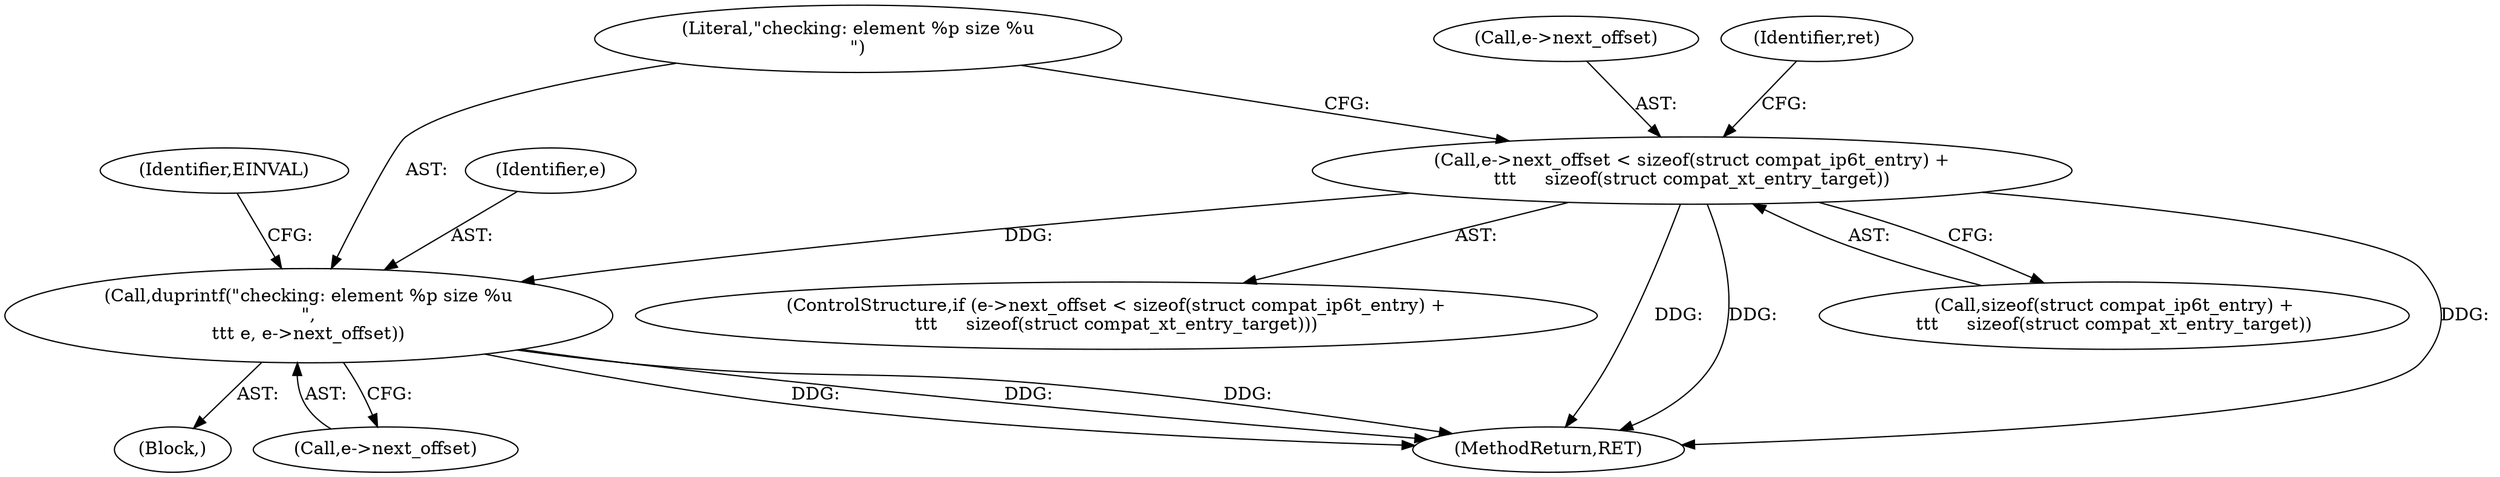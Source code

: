 digraph "0_linux_6e94e0cfb0887e4013b3b930fa6ab1fe6bb6ba91_3@pointer" {
"1000143" [label="(Call,duprintf(\"checking: element %p size %u\n\",\n\t\t\t e, e->next_offset))"];
"1000133" [label="(Call,e->next_offset < sizeof(struct compat_ip6t_entry) +\n\t\t\t     sizeof(struct compat_xt_entry_target))"];
"1000143" [label="(Call,duprintf(\"checking: element %p size %u\n\",\n\t\t\t e, e->next_offset))"];
"1000144" [label="(Literal,\"checking: element %p size %u\n\")"];
"1000362" [label="(MethodReturn,RET)"];
"1000133" [label="(Call,e->next_offset < sizeof(struct compat_ip6t_entry) +\n\t\t\t     sizeof(struct compat_xt_entry_target))"];
"1000137" [label="(Call,sizeof(struct compat_ip6t_entry) +\n\t\t\t     sizeof(struct compat_xt_entry_target))"];
"1000134" [label="(Call,e->next_offset)"];
"1000145" [label="(Identifier,e)"];
"1000142" [label="(Block,)"];
"1000132" [label="(ControlStructure,if (e->next_offset < sizeof(struct compat_ip6t_entry) +\n\t\t\t     sizeof(struct compat_xt_entry_target)))"];
"1000151" [label="(Identifier,EINVAL)"];
"1000153" [label="(Identifier,ret)"];
"1000146" [label="(Call,e->next_offset)"];
"1000143" -> "1000142"  [label="AST: "];
"1000143" -> "1000146"  [label="CFG: "];
"1000144" -> "1000143"  [label="AST: "];
"1000145" -> "1000143"  [label="AST: "];
"1000146" -> "1000143"  [label="AST: "];
"1000151" -> "1000143"  [label="CFG: "];
"1000143" -> "1000362"  [label="DDG: "];
"1000143" -> "1000362"  [label="DDG: "];
"1000143" -> "1000362"  [label="DDG: "];
"1000133" -> "1000143"  [label="DDG: "];
"1000133" -> "1000132"  [label="AST: "];
"1000133" -> "1000137"  [label="CFG: "];
"1000134" -> "1000133"  [label="AST: "];
"1000137" -> "1000133"  [label="AST: "];
"1000144" -> "1000133"  [label="CFG: "];
"1000153" -> "1000133"  [label="CFG: "];
"1000133" -> "1000362"  [label="DDG: "];
"1000133" -> "1000362"  [label="DDG: "];
"1000133" -> "1000362"  [label="DDG: "];
}
